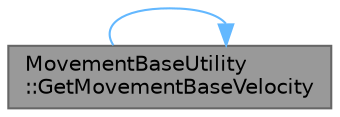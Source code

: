 digraph "MovementBaseUtility::GetMovementBaseVelocity"
{
 // INTERACTIVE_SVG=YES
 // LATEX_PDF_SIZE
  bgcolor="transparent";
  edge [fontname=Helvetica,fontsize=10,labelfontname=Helvetica,labelfontsize=10];
  node [fontname=Helvetica,fontsize=10,shape=box,height=0.2,width=0.4];
  rankdir="LR";
  Node1 [id="Node000001",label="MovementBaseUtility\l::GetMovementBaseVelocity",height=0.2,width=0.4,color="gray40", fillcolor="grey60", style="filled", fontcolor="black",tooltip="Get the velocity of the given component, first checking the ComponentVelocity and falling back to the..."];
  Node1 -> Node1 [id="edge1_Node000001_Node000001",color="steelblue1",style="solid",tooltip=" "];
}
